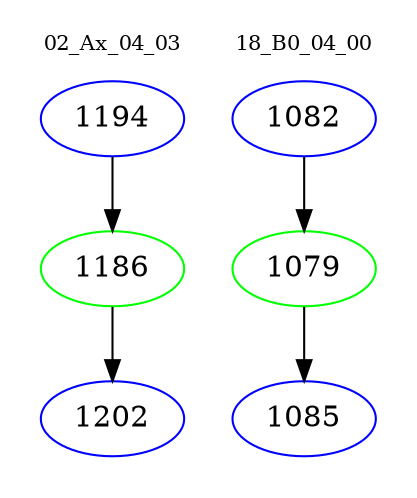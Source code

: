 digraph{
subgraph cluster_0 {
color = white
label = "02_Ax_04_03";
fontsize=10;
T0_1194 [label="1194", color="blue"]
T0_1194 -> T0_1186 [color="black"]
T0_1186 [label="1186", color="green"]
T0_1186 -> T0_1202 [color="black"]
T0_1202 [label="1202", color="blue"]
}
subgraph cluster_1 {
color = white
label = "18_B0_04_00";
fontsize=10;
T1_1082 [label="1082", color="blue"]
T1_1082 -> T1_1079 [color="black"]
T1_1079 [label="1079", color="green"]
T1_1079 -> T1_1085 [color="black"]
T1_1085 [label="1085", color="blue"]
}
}

